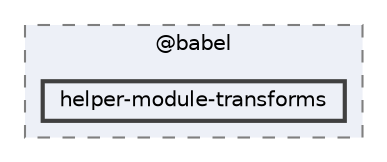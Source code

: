 digraph "pkiclassroomrescheduler/src/main/frontend/node_modules/@babel/helper-module-transforms"
{
 // LATEX_PDF_SIZE
  bgcolor="transparent";
  edge [fontname=Helvetica,fontsize=10,labelfontname=Helvetica,labelfontsize=10];
  node [fontname=Helvetica,fontsize=10,shape=box,height=0.2,width=0.4];
  compound=true
  subgraph clusterdir_bc8070c8b402176472541bb6f0cba6df {
    graph [ bgcolor="#edf0f7", pencolor="grey50", label="@babel", fontname=Helvetica,fontsize=10 style="filled,dashed", URL="dir_bc8070c8b402176472541bb6f0cba6df.html",tooltip=""]
  dir_385d8384f1b09c6bdd6531c4732dc069 [label="helper-module-transforms", fillcolor="#edf0f7", color="grey25", style="filled,bold", URL="dir_385d8384f1b09c6bdd6531c4732dc069.html",tooltip=""];
  }
}
